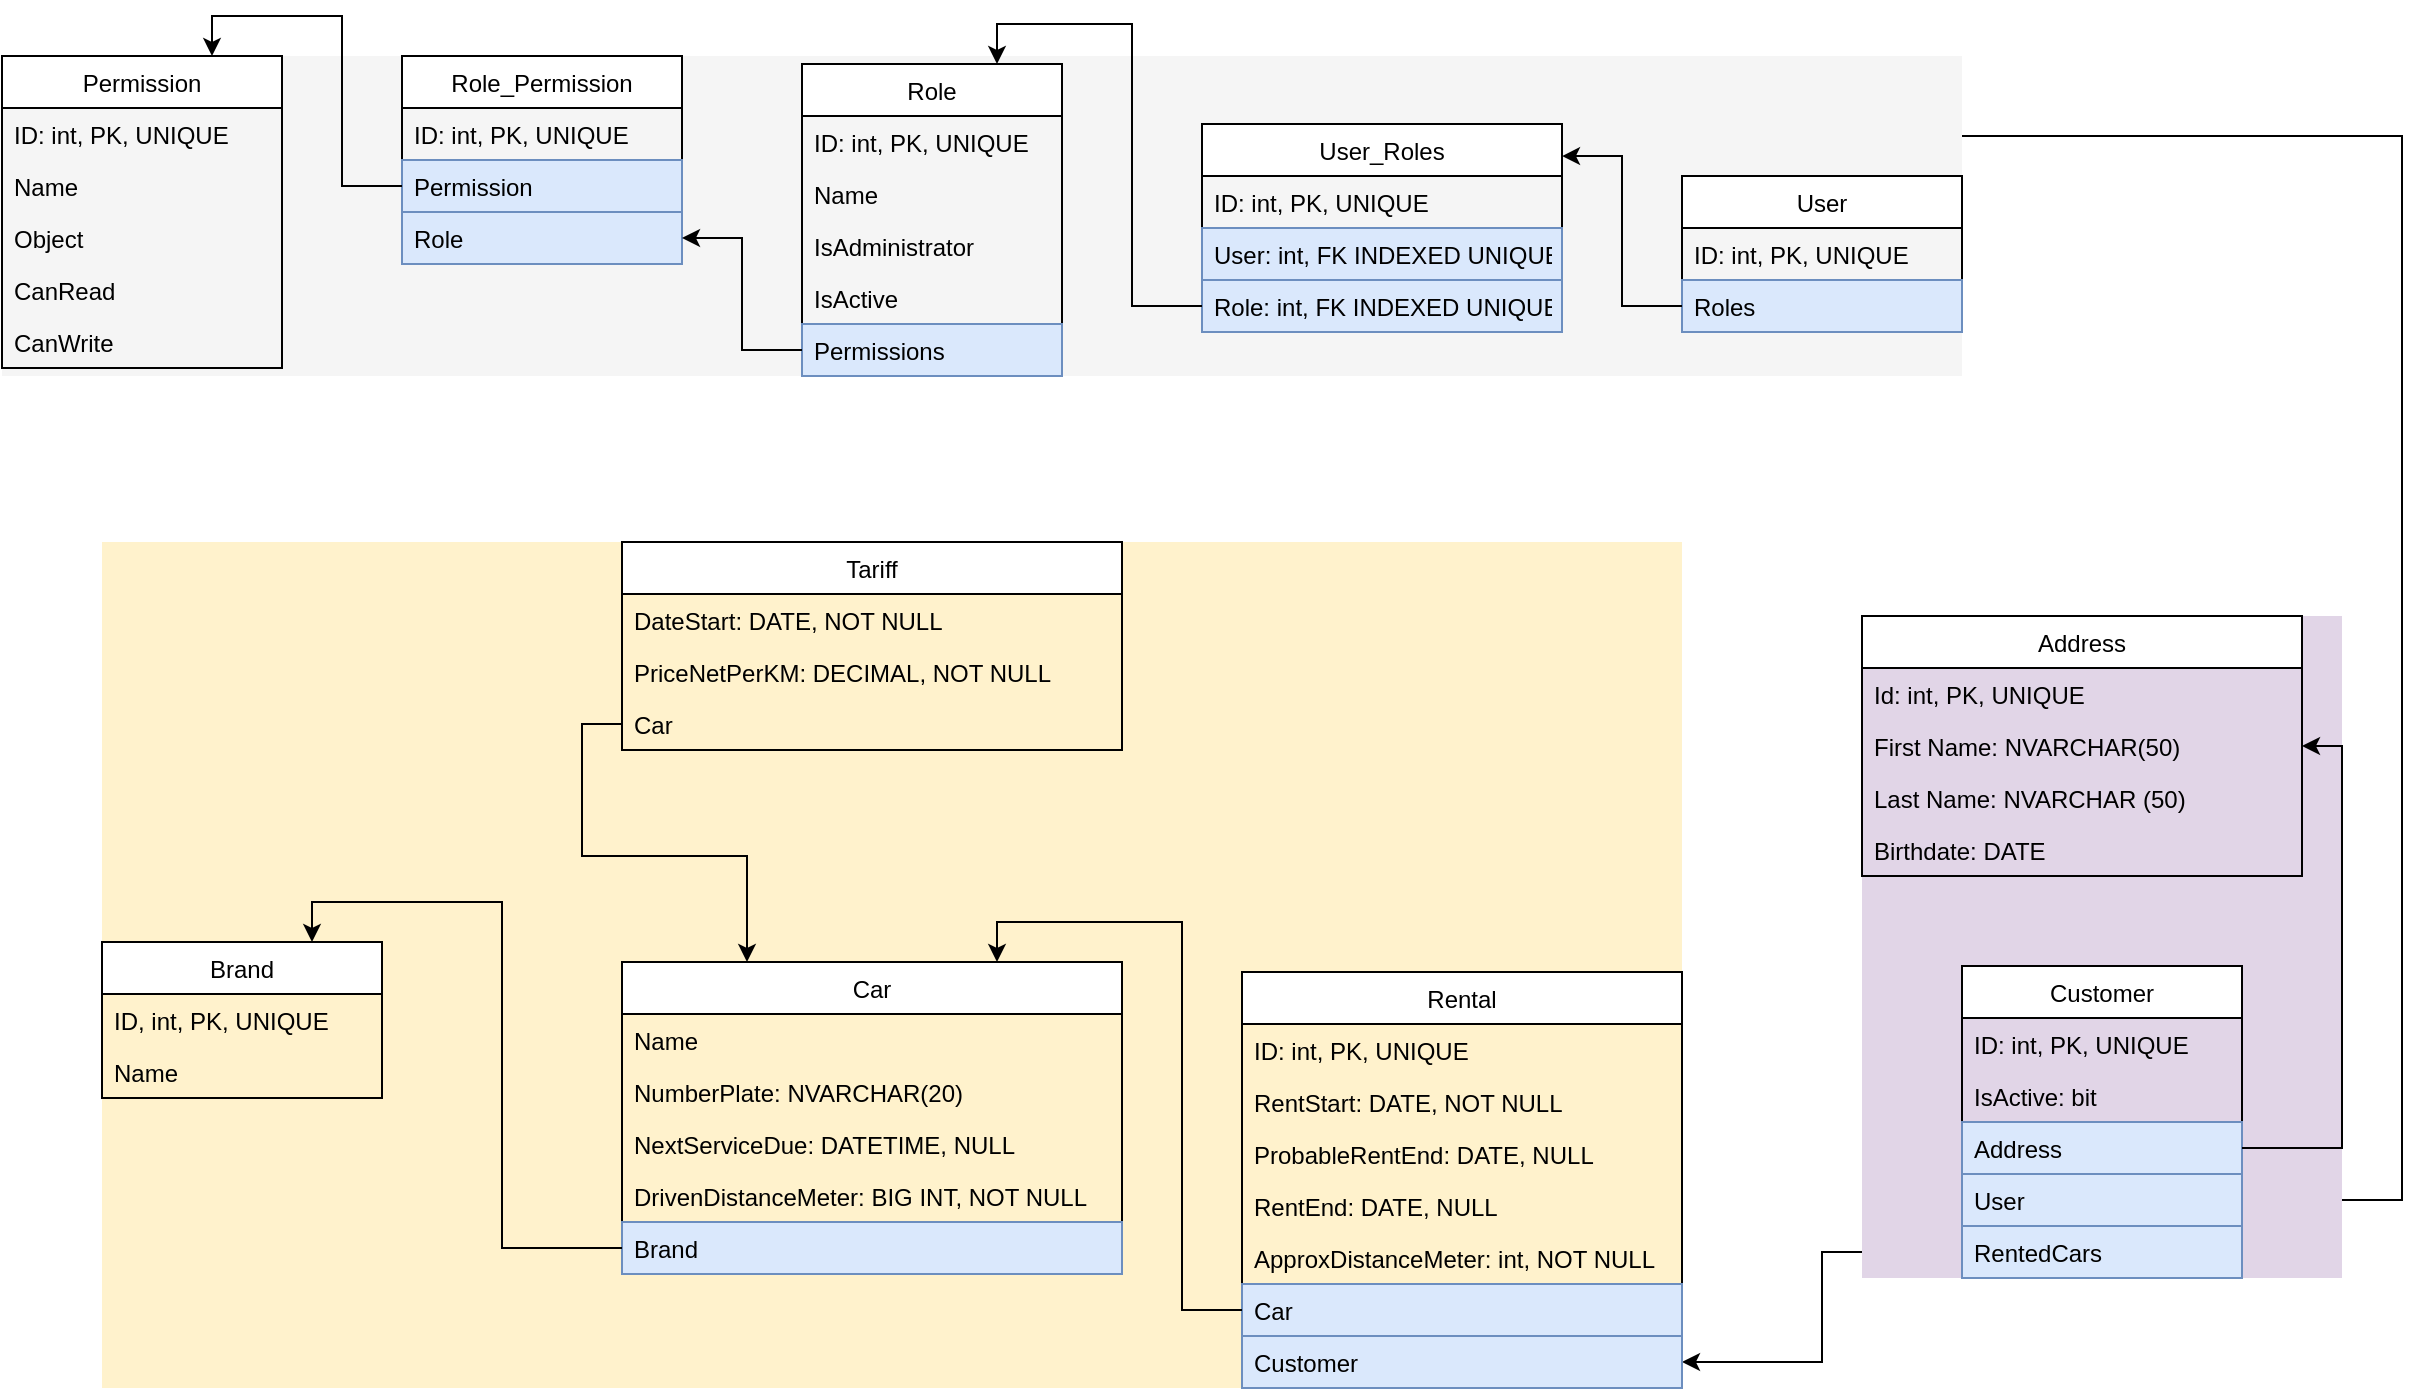 <mxfile version="14.6.13" type="device"><diagram id="ZXgNt5OhOYScyJIo6okW" name="Page-1"><mxGraphModel dx="3353" dy="1238" grid="1" gridSize="10" guides="1" tooltips="1" connect="1" arrows="1" fold="1" page="1" pageScale="1" pageWidth="827" pageHeight="1169" math="0" shadow="0"><root><mxCell id="0"/><mxCell id="1" parent="0"/><mxCell id="eamcsVsZH4V2R32agdRj-68" style="edgeStyle=orthogonalEdgeStyle;rounded=0;orthogonalLoop=1;jettySize=auto;html=1;entryX=0.75;entryY=0;entryDx=0;entryDy=0;" edge="1" parent="1" source="eamcsVsZH4V2R32agdRj-66" target="eamcsVsZH4V2R32agdRj-17"><mxGeometry relative="1" as="geometry"><Array as="points"><mxPoint x="1110" y="702"/><mxPoint x="1110" y="170"/><mxPoint x="855" y="170"/></Array></mxGeometry></mxCell><mxCell id="eamcsVsZH4V2R32agdRj-80" style="edgeStyle=orthogonalEdgeStyle;rounded=0;orthogonalLoop=1;jettySize=auto;html=1;entryX=1;entryY=0.5;entryDx=0;entryDy=0;" edge="1" parent="1" source="eamcsVsZH4V2R32agdRj-79" target="eamcsVsZH4V2R32agdRj-15"><mxGeometry relative="1" as="geometry"/></mxCell><mxCell id="eamcsVsZH4V2R32agdRj-94" value="" style="group;fillColor=#f5f5f5;fontColor=#333333;" vertex="1" connectable="0" parent="1"><mxGeometry x="-90" y="130" width="980" height="160" as="geometry"/></mxCell><mxCell id="eamcsVsZH4V2R32agdRj-17" value="User" style="swimlane;fontStyle=0;childLayout=stackLayout;horizontal=1;startSize=26;horizontalStack=0;resizeParent=1;resizeParentMax=0;resizeLast=0;collapsible=1;marginBottom=0;" vertex="1" parent="eamcsVsZH4V2R32agdRj-94"><mxGeometry x="840" y="60" width="140" height="78" as="geometry"/></mxCell><mxCell id="eamcsVsZH4V2R32agdRj-49" value="ID: int, PK, UNIQUE" style="text;strokeColor=none;fillColor=none;align=left;verticalAlign=top;spacingLeft=4;spacingRight=4;overflow=hidden;rotatable=0;points=[[0,0.5],[1,0.5]];portConstraint=eastwest;" vertex="1" parent="eamcsVsZH4V2R32agdRj-17"><mxGeometry y="26" width="140" height="26" as="geometry"/></mxCell><mxCell id="eamcsVsZH4V2R32agdRj-19" value="Roles" style="text;strokeColor=#6c8ebf;fillColor=#dae8fc;align=left;verticalAlign=top;spacingLeft=4;spacingRight=4;overflow=hidden;rotatable=0;points=[[0,0.5],[1,0.5]];portConstraint=eastwest;" vertex="1" parent="eamcsVsZH4V2R32agdRj-17"><mxGeometry y="52" width="140" height="26" as="geometry"/></mxCell><mxCell id="eamcsVsZH4V2R32agdRj-22" value="User_Roles" style="swimlane;fontStyle=0;childLayout=stackLayout;horizontal=1;startSize=26;horizontalStack=0;resizeParent=1;resizeParentMax=0;resizeLast=0;collapsible=1;marginBottom=0;" vertex="1" parent="eamcsVsZH4V2R32agdRj-94"><mxGeometry x="600" y="34" width="180" height="104" as="geometry"/></mxCell><mxCell id="eamcsVsZH4V2R32agdRj-50" value="ID: int, PK, UNIQUE" style="text;strokeColor=none;fillColor=none;align=left;verticalAlign=top;spacingLeft=4;spacingRight=4;overflow=hidden;rotatable=0;points=[[0,0.5],[1,0.5]];portConstraint=eastwest;" vertex="1" parent="eamcsVsZH4V2R32agdRj-22"><mxGeometry y="26" width="180" height="26" as="geometry"/></mxCell><mxCell id="eamcsVsZH4V2R32agdRj-24" value="User: int, FK INDEXED UNIQUE" style="text;strokeColor=#6c8ebf;fillColor=#dae8fc;align=left;verticalAlign=top;spacingLeft=4;spacingRight=4;overflow=hidden;rotatable=0;points=[[0,0.5],[1,0.5]];portConstraint=eastwest;" vertex="1" parent="eamcsVsZH4V2R32agdRj-22"><mxGeometry y="52" width="180" height="26" as="geometry"/></mxCell><mxCell id="eamcsVsZH4V2R32agdRj-37" value="Role: int, FK INDEXED UNIQUE" style="text;strokeColor=#6c8ebf;fillColor=#dae8fc;align=left;verticalAlign=top;spacingLeft=4;spacingRight=4;overflow=hidden;rotatable=0;points=[[0,0.5],[1,0.5]];portConstraint=eastwest;" vertex="1" parent="eamcsVsZH4V2R32agdRj-22"><mxGeometry y="78" width="180" height="26" as="geometry"/></mxCell><mxCell id="eamcsVsZH4V2R32agdRj-27" value="Permission" style="swimlane;fontStyle=0;childLayout=stackLayout;horizontal=1;startSize=26;horizontalStack=0;resizeParent=1;resizeParentMax=0;resizeLast=0;collapsible=1;marginBottom=0;" vertex="1" parent="eamcsVsZH4V2R32agdRj-94"><mxGeometry width="140" height="156" as="geometry"/></mxCell><mxCell id="eamcsVsZH4V2R32agdRj-52" value="ID: int, PK, UNIQUE" style="text;strokeColor=none;fillColor=none;align=left;verticalAlign=top;spacingLeft=4;spacingRight=4;overflow=hidden;rotatable=0;points=[[0,0.5],[1,0.5]];portConstraint=eastwest;" vertex="1" parent="eamcsVsZH4V2R32agdRj-27"><mxGeometry y="26" width="140" height="26" as="geometry"/></mxCell><mxCell id="eamcsVsZH4V2R32agdRj-28" value="Name" style="text;strokeColor=none;fillColor=none;align=left;verticalAlign=top;spacingLeft=4;spacingRight=4;overflow=hidden;rotatable=0;points=[[0,0.5],[1,0.5]];portConstraint=eastwest;" vertex="1" parent="eamcsVsZH4V2R32agdRj-27"><mxGeometry y="52" width="140" height="26" as="geometry"/></mxCell><mxCell id="eamcsVsZH4V2R32agdRj-29" value="Object" style="text;strokeColor=none;fillColor=none;align=left;verticalAlign=top;spacingLeft=4;spacingRight=4;overflow=hidden;rotatable=0;points=[[0,0.5],[1,0.5]];portConstraint=eastwest;" vertex="1" parent="eamcsVsZH4V2R32agdRj-27"><mxGeometry y="78" width="140" height="26" as="geometry"/></mxCell><mxCell id="eamcsVsZH4V2R32agdRj-30" value="CanRead" style="text;strokeColor=none;fillColor=none;align=left;verticalAlign=top;spacingLeft=4;spacingRight=4;overflow=hidden;rotatable=0;points=[[0,0.5],[1,0.5]];portConstraint=eastwest;" vertex="1" parent="eamcsVsZH4V2R32agdRj-27"><mxGeometry y="104" width="140" height="26" as="geometry"/></mxCell><mxCell id="eamcsVsZH4V2R32agdRj-31" value="CanWrite" style="text;strokeColor=none;fillColor=none;align=left;verticalAlign=top;spacingLeft=4;spacingRight=4;overflow=hidden;rotatable=0;points=[[0,0.5],[1,0.5]];portConstraint=eastwest;" vertex="1" parent="eamcsVsZH4V2R32agdRj-27"><mxGeometry y="130" width="140" height="26" as="geometry"/></mxCell><mxCell id="eamcsVsZH4V2R32agdRj-39" value="Role" style="swimlane;fontStyle=0;childLayout=stackLayout;horizontal=1;startSize=26;horizontalStack=0;resizeParent=1;resizeParentMax=0;resizeLast=0;collapsible=1;marginBottom=0;" vertex="1" parent="eamcsVsZH4V2R32agdRj-94"><mxGeometry x="400" y="4" width="130" height="156" as="geometry"/></mxCell><mxCell id="eamcsVsZH4V2R32agdRj-51" value="ID: int, PK, UNIQUE" style="text;strokeColor=none;fillColor=none;align=left;verticalAlign=top;spacingLeft=4;spacingRight=4;overflow=hidden;rotatable=0;points=[[0,0.5],[1,0.5]];portConstraint=eastwest;" vertex="1" parent="eamcsVsZH4V2R32agdRj-39"><mxGeometry y="26" width="130" height="26" as="geometry"/></mxCell><mxCell id="eamcsVsZH4V2R32agdRj-40" value="Name" style="text;strokeColor=none;fillColor=none;align=left;verticalAlign=top;spacingLeft=4;spacingRight=4;overflow=hidden;rotatable=0;points=[[0,0.5],[1,0.5]];portConstraint=eastwest;" vertex="1" parent="eamcsVsZH4V2R32agdRj-39"><mxGeometry y="52" width="130" height="26" as="geometry"/></mxCell><mxCell id="eamcsVsZH4V2R32agdRj-41" value="IsAdministrator" style="text;strokeColor=none;fillColor=none;align=left;verticalAlign=top;spacingLeft=4;spacingRight=4;overflow=hidden;rotatable=0;points=[[0,0.5],[1,0.5]];portConstraint=eastwest;" vertex="1" parent="eamcsVsZH4V2R32agdRj-39"><mxGeometry y="78" width="130" height="26" as="geometry"/></mxCell><mxCell id="eamcsVsZH4V2R32agdRj-42" value="IsActive" style="text;strokeColor=none;fillColor=none;align=left;verticalAlign=top;spacingLeft=4;spacingRight=4;overflow=hidden;rotatable=0;points=[[0,0.5],[1,0.5]];portConstraint=eastwest;" vertex="1" parent="eamcsVsZH4V2R32agdRj-39"><mxGeometry y="104" width="130" height="26" as="geometry"/></mxCell><mxCell id="eamcsVsZH4V2R32agdRj-43" value="Permissions" style="text;strokeColor=#6c8ebf;fillColor=#dae8fc;align=left;verticalAlign=top;spacingLeft=4;spacingRight=4;overflow=hidden;rotatable=0;points=[[0,0.5],[1,0.5]];portConstraint=eastwest;" vertex="1" parent="eamcsVsZH4V2R32agdRj-39"><mxGeometry y="130" width="130" height="26" as="geometry"/></mxCell><mxCell id="eamcsVsZH4V2R32agdRj-46" style="edgeStyle=orthogonalEdgeStyle;rounded=0;orthogonalLoop=1;jettySize=auto;html=1;entryX=1;entryY=0.154;entryDx=0;entryDy=0;entryPerimeter=0;" edge="1" parent="eamcsVsZH4V2R32agdRj-94" source="eamcsVsZH4V2R32agdRj-19" target="eamcsVsZH4V2R32agdRj-22"><mxGeometry relative="1" as="geometry"><mxPoint x="770" y="125" as="targetPoint"/></mxGeometry></mxCell><mxCell id="eamcsVsZH4V2R32agdRj-54" style="edgeStyle=orthogonalEdgeStyle;rounded=0;orthogonalLoop=1;jettySize=auto;html=1;entryX=0.75;entryY=0;entryDx=0;entryDy=0;" edge="1" parent="eamcsVsZH4V2R32agdRj-94" source="eamcsVsZH4V2R32agdRj-37" target="eamcsVsZH4V2R32agdRj-39"><mxGeometry relative="1" as="geometry"/></mxCell><mxCell id="eamcsVsZH4V2R32agdRj-55" value="Role_Permission" style="swimlane;fontStyle=0;childLayout=stackLayout;horizontal=1;startSize=26;horizontalStack=0;resizeParent=1;resizeParentMax=0;resizeLast=0;collapsible=1;marginBottom=0;" vertex="1" parent="eamcsVsZH4V2R32agdRj-94"><mxGeometry x="200" width="140" height="104" as="geometry"/></mxCell><mxCell id="eamcsVsZH4V2R32agdRj-56" value="ID: int, PK, UNIQUE" style="text;strokeColor=none;fillColor=none;align=left;verticalAlign=top;spacingLeft=4;spacingRight=4;overflow=hidden;rotatable=0;points=[[0,0.5],[1,0.5]];portConstraint=eastwest;" vertex="1" parent="eamcsVsZH4V2R32agdRj-55"><mxGeometry y="26" width="140" height="26" as="geometry"/></mxCell><mxCell id="eamcsVsZH4V2R32agdRj-60" value="Permission" style="text;strokeColor=#6c8ebf;fillColor=#dae8fc;align=left;verticalAlign=top;spacingLeft=4;spacingRight=4;overflow=hidden;rotatable=0;points=[[0,0.5],[1,0.5]];portConstraint=eastwest;" vertex="1" parent="eamcsVsZH4V2R32agdRj-55"><mxGeometry y="52" width="140" height="26" as="geometry"/></mxCell><mxCell id="eamcsVsZH4V2R32agdRj-58" value="Role" style="text;strokeColor=#6c8ebf;fillColor=#dae8fc;align=left;verticalAlign=top;spacingLeft=4;spacingRight=4;overflow=hidden;rotatable=0;points=[[0,0.5],[1,0.5]];portConstraint=eastwest;" vertex="1" parent="eamcsVsZH4V2R32agdRj-55"><mxGeometry y="78" width="140" height="26" as="geometry"/></mxCell><mxCell id="eamcsVsZH4V2R32agdRj-63" style="edgeStyle=orthogonalEdgeStyle;rounded=0;orthogonalLoop=1;jettySize=auto;html=1;entryX=1;entryY=0.5;entryDx=0;entryDy=0;" edge="1" parent="eamcsVsZH4V2R32agdRj-94" source="eamcsVsZH4V2R32agdRj-43" target="eamcsVsZH4V2R32agdRj-58"><mxGeometry relative="1" as="geometry"/></mxCell><mxCell id="eamcsVsZH4V2R32agdRj-64" style="edgeStyle=orthogonalEdgeStyle;rounded=0;orthogonalLoop=1;jettySize=auto;html=1;entryX=0.75;entryY=0;entryDx=0;entryDy=0;" edge="1" parent="eamcsVsZH4V2R32agdRj-94" source="eamcsVsZH4V2R32agdRj-60" target="eamcsVsZH4V2R32agdRj-27"><mxGeometry relative="1" as="geometry"/></mxCell><mxCell id="eamcsVsZH4V2R32agdRj-95" value="" style="group;fillColor=#fff2cc;" vertex="1" connectable="0" parent="1"><mxGeometry x="-40" y="373" width="790" height="423" as="geometry"/></mxCell><mxCell id="eamcsVsZH4V2R32agdRj-9" value="Car" style="swimlane;fontStyle=0;childLayout=stackLayout;horizontal=1;startSize=26;horizontalStack=0;resizeParent=1;resizeParentMax=0;resizeLast=0;collapsible=1;marginBottom=0;" vertex="1" parent="eamcsVsZH4V2R32agdRj-95"><mxGeometry x="260" y="210" width="250" height="156" as="geometry"/></mxCell><mxCell id="eamcsVsZH4V2R32agdRj-10" value="Name" style="text;strokeColor=none;fillColor=none;align=left;verticalAlign=top;spacingLeft=4;spacingRight=4;overflow=hidden;rotatable=0;points=[[0,0.5],[1,0.5]];portConstraint=eastwest;" vertex="1" parent="eamcsVsZH4V2R32agdRj-9"><mxGeometry y="26" width="250" height="26" as="geometry"/></mxCell><mxCell id="eamcsVsZH4V2R32agdRj-11" value="NumberPlate: NVARCHAR(20)" style="text;strokeColor=none;fillColor=none;align=left;verticalAlign=top;spacingLeft=4;spacingRight=4;overflow=hidden;rotatable=0;points=[[0,0.5],[1,0.5]];portConstraint=eastwest;" vertex="1" parent="eamcsVsZH4V2R32agdRj-9"><mxGeometry y="52" width="250" height="26" as="geometry"/></mxCell><mxCell id="eamcsVsZH4V2R32agdRj-12" value="NextServiceDue: DATETIME, NULL" style="text;strokeColor=none;fillColor=none;align=left;verticalAlign=top;spacingLeft=4;spacingRight=4;overflow=hidden;rotatable=0;points=[[0,0.5],[1,0.5]];portConstraint=eastwest;" vertex="1" parent="eamcsVsZH4V2R32agdRj-9"><mxGeometry y="78" width="250" height="26" as="geometry"/></mxCell><mxCell id="eamcsVsZH4V2R32agdRj-74" value="DrivenDistanceMeter: BIG INT, NOT NULL" style="text;strokeColor=none;fillColor=none;align=left;verticalAlign=top;spacingLeft=4;spacingRight=4;overflow=hidden;rotatable=0;points=[[0,0.5],[1,0.5]];portConstraint=eastwest;" vertex="1" parent="eamcsVsZH4V2R32agdRj-9"><mxGeometry y="104" width="250" height="26" as="geometry"/></mxCell><mxCell id="eamcsVsZH4V2R32agdRj-82" value="Brand" style="text;strokeColor=#6c8ebf;fillColor=#dae8fc;align=left;verticalAlign=top;spacingLeft=4;spacingRight=4;overflow=hidden;rotatable=0;points=[[0,0.5],[1,0.5]];portConstraint=eastwest;" vertex="1" parent="eamcsVsZH4V2R32agdRj-9"><mxGeometry y="130" width="250" height="26" as="geometry"/></mxCell><mxCell id="eamcsVsZH4V2R32agdRj-13" value="Rental" style="swimlane;fontStyle=0;childLayout=stackLayout;horizontal=1;startSize=26;horizontalStack=0;resizeParent=1;resizeParentMax=0;resizeLast=0;collapsible=1;marginBottom=0;" vertex="1" parent="eamcsVsZH4V2R32agdRj-95"><mxGeometry x="570" y="215" width="220" height="208" as="geometry"/></mxCell><mxCell id="eamcsVsZH4V2R32agdRj-14" value="ID: int, PK, UNIQUE" style="text;strokeColor=none;fillColor=none;align=left;verticalAlign=top;spacingLeft=4;spacingRight=4;overflow=hidden;rotatable=0;points=[[0,0.5],[1,0.5]];portConstraint=eastwest;" vertex="1" parent="eamcsVsZH4V2R32agdRj-13"><mxGeometry y="26" width="220" height="26" as="geometry"/></mxCell><mxCell id="eamcsVsZH4V2R32agdRj-76" value="RentStart: DATE, NOT NULL" style="text;strokeColor=none;fillColor=none;align=left;verticalAlign=top;spacingLeft=4;spacingRight=4;overflow=hidden;rotatable=0;points=[[0,0.5],[1,0.5]];portConstraint=eastwest;" vertex="1" parent="eamcsVsZH4V2R32agdRj-13"><mxGeometry y="52" width="220" height="26" as="geometry"/></mxCell><mxCell id="eamcsVsZH4V2R32agdRj-77" value="ProbableRentEnd: DATE, NULL" style="text;strokeColor=none;fillColor=none;align=left;verticalAlign=top;spacingLeft=4;spacingRight=4;overflow=hidden;rotatable=0;points=[[0,0.5],[1,0.5]];portConstraint=eastwest;" vertex="1" parent="eamcsVsZH4V2R32agdRj-13"><mxGeometry y="78" width="220" height="26" as="geometry"/></mxCell><mxCell id="eamcsVsZH4V2R32agdRj-78" value="RentEnd: DATE, NULL" style="text;strokeColor=none;fillColor=none;align=left;verticalAlign=top;spacingLeft=4;spacingRight=4;overflow=hidden;rotatable=0;points=[[0,0.5],[1,0.5]];portConstraint=eastwest;" vertex="1" parent="eamcsVsZH4V2R32agdRj-13"><mxGeometry y="104" width="220" height="26" as="geometry"/></mxCell><mxCell id="eamcsVsZH4V2R32agdRj-91" value="ApproxDistanceMeter: int, NOT NULL" style="text;strokeColor=none;fillColor=none;align=left;verticalAlign=top;spacingLeft=4;spacingRight=4;overflow=hidden;rotatable=0;points=[[0,0.5],[1,0.5]];portConstraint=eastwest;" vertex="1" parent="eamcsVsZH4V2R32agdRj-13"><mxGeometry y="130" width="220" height="26" as="geometry"/></mxCell><mxCell id="eamcsVsZH4V2R32agdRj-16" value="Car" style="text;strokeColor=#6c8ebf;fillColor=#dae8fc;align=left;verticalAlign=top;spacingLeft=4;spacingRight=4;overflow=hidden;rotatable=0;points=[[0,0.5],[1,0.5]];portConstraint=eastwest;" vertex="1" parent="eamcsVsZH4V2R32agdRj-13"><mxGeometry y="156" width="220" height="26" as="geometry"/></mxCell><mxCell id="eamcsVsZH4V2R32agdRj-15" value="Customer" style="text;strokeColor=#6c8ebf;fillColor=#dae8fc;align=left;verticalAlign=top;spacingLeft=4;spacingRight=4;overflow=hidden;rotatable=0;points=[[0,0.5],[1,0.5]];portConstraint=eastwest;" vertex="1" parent="eamcsVsZH4V2R32agdRj-13"><mxGeometry y="182" width="220" height="26" as="geometry"/></mxCell><mxCell id="eamcsVsZH4V2R32agdRj-70" value="Brand" style="swimlane;fontStyle=0;childLayout=stackLayout;horizontal=1;startSize=26;horizontalStack=0;resizeParent=1;resizeParentMax=0;resizeLast=0;collapsible=1;marginBottom=0;" vertex="1" parent="eamcsVsZH4V2R32agdRj-95"><mxGeometry y="200" width="140" height="78" as="geometry"/></mxCell><mxCell id="eamcsVsZH4V2R32agdRj-71" value="ID, int, PK, UNIQUE" style="text;strokeColor=none;fillColor=none;align=left;verticalAlign=top;spacingLeft=4;spacingRight=4;overflow=hidden;rotatable=0;points=[[0,0.5],[1,0.5]];portConstraint=eastwest;" vertex="1" parent="eamcsVsZH4V2R32agdRj-70"><mxGeometry y="26" width="140" height="26" as="geometry"/></mxCell><mxCell id="eamcsVsZH4V2R32agdRj-73" value="Name" style="text;strokeColor=none;fillColor=none;align=left;verticalAlign=top;spacingLeft=4;spacingRight=4;overflow=hidden;rotatable=0;points=[[0,0.5],[1,0.5]];portConstraint=eastwest;" vertex="1" parent="eamcsVsZH4V2R32agdRj-70"><mxGeometry y="52" width="140" height="26" as="geometry"/></mxCell><mxCell id="eamcsVsZH4V2R32agdRj-81" style="edgeStyle=orthogonalEdgeStyle;rounded=0;orthogonalLoop=1;jettySize=auto;html=1;entryX=0.75;entryY=0;entryDx=0;entryDy=0;" edge="1" parent="eamcsVsZH4V2R32agdRj-95" source="eamcsVsZH4V2R32agdRj-16" target="eamcsVsZH4V2R32agdRj-9"><mxGeometry relative="1" as="geometry"/></mxCell><mxCell id="eamcsVsZH4V2R32agdRj-84" style="edgeStyle=orthogonalEdgeStyle;rounded=0;orthogonalLoop=1;jettySize=auto;html=1;entryX=0.75;entryY=0;entryDx=0;entryDy=0;" edge="1" parent="eamcsVsZH4V2R32agdRj-95" source="eamcsVsZH4V2R32agdRj-82" target="eamcsVsZH4V2R32agdRj-70"><mxGeometry relative="1" as="geometry"/></mxCell><mxCell id="eamcsVsZH4V2R32agdRj-85" value="Tariff" style="swimlane;fontStyle=0;childLayout=stackLayout;horizontal=1;startSize=26;horizontalStack=0;resizeParent=1;resizeParentMax=0;resizeLast=0;collapsible=1;marginBottom=0;" vertex="1" parent="eamcsVsZH4V2R32agdRj-95"><mxGeometry x="260" width="250" height="104" as="geometry"/></mxCell><mxCell id="eamcsVsZH4V2R32agdRj-86" value="DateStart: DATE, NOT NULL" style="text;strokeColor=none;fillColor=none;align=left;verticalAlign=top;spacingLeft=4;spacingRight=4;overflow=hidden;rotatable=0;points=[[0,0.5],[1,0.5]];portConstraint=eastwest;" vertex="1" parent="eamcsVsZH4V2R32agdRj-85"><mxGeometry y="26" width="250" height="26" as="geometry"/></mxCell><mxCell id="eamcsVsZH4V2R32agdRj-87" value="PriceNetPerKM: DECIMAL, NOT NULL" style="text;strokeColor=none;fillColor=none;align=left;verticalAlign=top;spacingLeft=4;spacingRight=4;overflow=hidden;rotatable=0;points=[[0,0.5],[1,0.5]];portConstraint=eastwest;" vertex="1" parent="eamcsVsZH4V2R32agdRj-85"><mxGeometry y="52" width="250" height="26" as="geometry"/></mxCell><mxCell id="eamcsVsZH4V2R32agdRj-92" value="Car" style="text;strokeColor=none;fillColor=none;align=left;verticalAlign=top;spacingLeft=4;spacingRight=4;overflow=hidden;rotatable=0;points=[[0,0.5],[1,0.5]];portConstraint=eastwest;" vertex="1" parent="eamcsVsZH4V2R32agdRj-85"><mxGeometry y="78" width="250" height="26" as="geometry"/></mxCell><mxCell id="eamcsVsZH4V2R32agdRj-93" style="edgeStyle=orthogonalEdgeStyle;rounded=0;orthogonalLoop=1;jettySize=auto;html=1;entryX=0.25;entryY=0;entryDx=0;entryDy=0;" edge="1" parent="eamcsVsZH4V2R32agdRj-95" source="eamcsVsZH4V2R32agdRj-92" target="eamcsVsZH4V2R32agdRj-9"><mxGeometry relative="1" as="geometry"/></mxCell><mxCell id="eamcsVsZH4V2R32agdRj-96" value="" style="group;fillColor=#e1d5e7;" vertex="1" connectable="0" parent="1"><mxGeometry x="840" y="410" width="240" height="331" as="geometry"/></mxCell><mxCell id="eamcsVsZH4V2R32agdRj-1" value="Customer" style="swimlane;fontStyle=0;childLayout=stackLayout;horizontal=1;startSize=26;horizontalStack=0;resizeParent=1;resizeParentMax=0;resizeLast=0;collapsible=1;marginBottom=0;" vertex="1" parent="eamcsVsZH4V2R32agdRj-96"><mxGeometry x="50" y="175" width="140" height="156" as="geometry"/></mxCell><mxCell id="eamcsVsZH4V2R32agdRj-2" value="ID: int, PK, UNIQUE" style="text;strokeColor=none;fillColor=none;align=left;verticalAlign=top;spacingLeft=4;spacingRight=4;overflow=hidden;rotatable=0;points=[[0,0.5],[1,0.5]];portConstraint=eastwest;" vertex="1" parent="eamcsVsZH4V2R32agdRj-1"><mxGeometry y="26" width="140" height="26" as="geometry"/></mxCell><mxCell id="eamcsVsZH4V2R32agdRj-3" value="IsActive: bit" style="text;strokeColor=none;fillColor=none;align=left;verticalAlign=top;spacingLeft=4;spacingRight=4;overflow=hidden;rotatable=0;points=[[0,0.5],[1,0.5]];portConstraint=eastwest;" vertex="1" parent="eamcsVsZH4V2R32agdRj-1"><mxGeometry y="52" width="140" height="26" as="geometry"/></mxCell><mxCell id="eamcsVsZH4V2R32agdRj-4" value="Address" style="text;strokeColor=#6c8ebf;fillColor=#dae8fc;align=left;verticalAlign=top;spacingLeft=4;spacingRight=4;overflow=hidden;rotatable=0;points=[[0,0.5],[1,0.5]];portConstraint=eastwest;" vertex="1" parent="eamcsVsZH4V2R32agdRj-1"><mxGeometry y="78" width="140" height="26" as="geometry"/></mxCell><mxCell id="eamcsVsZH4V2R32agdRj-66" value="User" style="text;strokeColor=#6c8ebf;fillColor=#dae8fc;align=left;verticalAlign=top;spacingLeft=4;spacingRight=4;overflow=hidden;rotatable=0;points=[[0,0.5],[1,0.5]];portConstraint=eastwest;" vertex="1" parent="eamcsVsZH4V2R32agdRj-1"><mxGeometry y="104" width="140" height="26" as="geometry"/></mxCell><mxCell id="eamcsVsZH4V2R32agdRj-79" value="RentedCars" style="text;strokeColor=#6c8ebf;fillColor=#dae8fc;align=left;verticalAlign=top;spacingLeft=4;spacingRight=4;overflow=hidden;rotatable=0;points=[[0,0.5],[1,0.5]];portConstraint=eastwest;" vertex="1" parent="eamcsVsZH4V2R32agdRj-1"><mxGeometry y="130" width="140" height="26" as="geometry"/></mxCell><mxCell id="eamcsVsZH4V2R32agdRj-5" value="Address" style="swimlane;fontStyle=0;childLayout=stackLayout;horizontal=1;startSize=26;horizontalStack=0;resizeParent=1;resizeParentMax=0;resizeLast=0;collapsible=1;marginBottom=0;" vertex="1" parent="eamcsVsZH4V2R32agdRj-96"><mxGeometry width="220" height="130" as="geometry"/></mxCell><mxCell id="eamcsVsZH4V2R32agdRj-48" value="Id: int, PK, UNIQUE" style="text;strokeColor=none;fillColor=none;align=left;verticalAlign=top;spacingLeft=4;spacingRight=4;overflow=hidden;rotatable=0;points=[[0,0.5],[1,0.5]];portConstraint=eastwest;" vertex="1" parent="eamcsVsZH4V2R32agdRj-5"><mxGeometry y="26" width="220" height="26" as="geometry"/></mxCell><mxCell id="eamcsVsZH4V2R32agdRj-6" value="First Name: NVARCHAR(50)" style="text;strokeColor=none;fillColor=none;align=left;verticalAlign=top;spacingLeft=4;spacingRight=4;overflow=hidden;rotatable=0;points=[[0,0.5],[1,0.5]];portConstraint=eastwest;" vertex="1" parent="eamcsVsZH4V2R32agdRj-5"><mxGeometry y="52" width="220" height="26" as="geometry"/></mxCell><mxCell id="eamcsVsZH4V2R32agdRj-7" value="Last Name: NVARCHAR (50)" style="text;strokeColor=none;fillColor=none;align=left;verticalAlign=top;spacingLeft=4;spacingRight=4;overflow=hidden;rotatable=0;points=[[0,0.5],[1,0.5]];portConstraint=eastwest;" vertex="1" parent="eamcsVsZH4V2R32agdRj-5"><mxGeometry y="78" width="220" height="26" as="geometry"/></mxCell><mxCell id="eamcsVsZH4V2R32agdRj-8" value="Birthdate: DATE" style="text;strokeColor=none;fillColor=none;align=left;verticalAlign=top;spacingLeft=4;spacingRight=4;overflow=hidden;rotatable=0;points=[[0,0.5],[1,0.5]];portConstraint=eastwest;" vertex="1" parent="eamcsVsZH4V2R32agdRj-5"><mxGeometry y="104" width="220" height="26" as="geometry"/></mxCell><mxCell id="eamcsVsZH4V2R32agdRj-69" style="edgeStyle=orthogonalEdgeStyle;rounded=0;orthogonalLoop=1;jettySize=auto;html=1;entryX=1;entryY=0.5;entryDx=0;entryDy=0;" edge="1" parent="eamcsVsZH4V2R32agdRj-96" source="eamcsVsZH4V2R32agdRj-4" target="eamcsVsZH4V2R32agdRj-6"><mxGeometry relative="1" as="geometry"><Array as="points"><mxPoint x="240" y="266"/><mxPoint x="240" y="65"/></Array></mxGeometry></mxCell></root></mxGraphModel></diagram></mxfile>